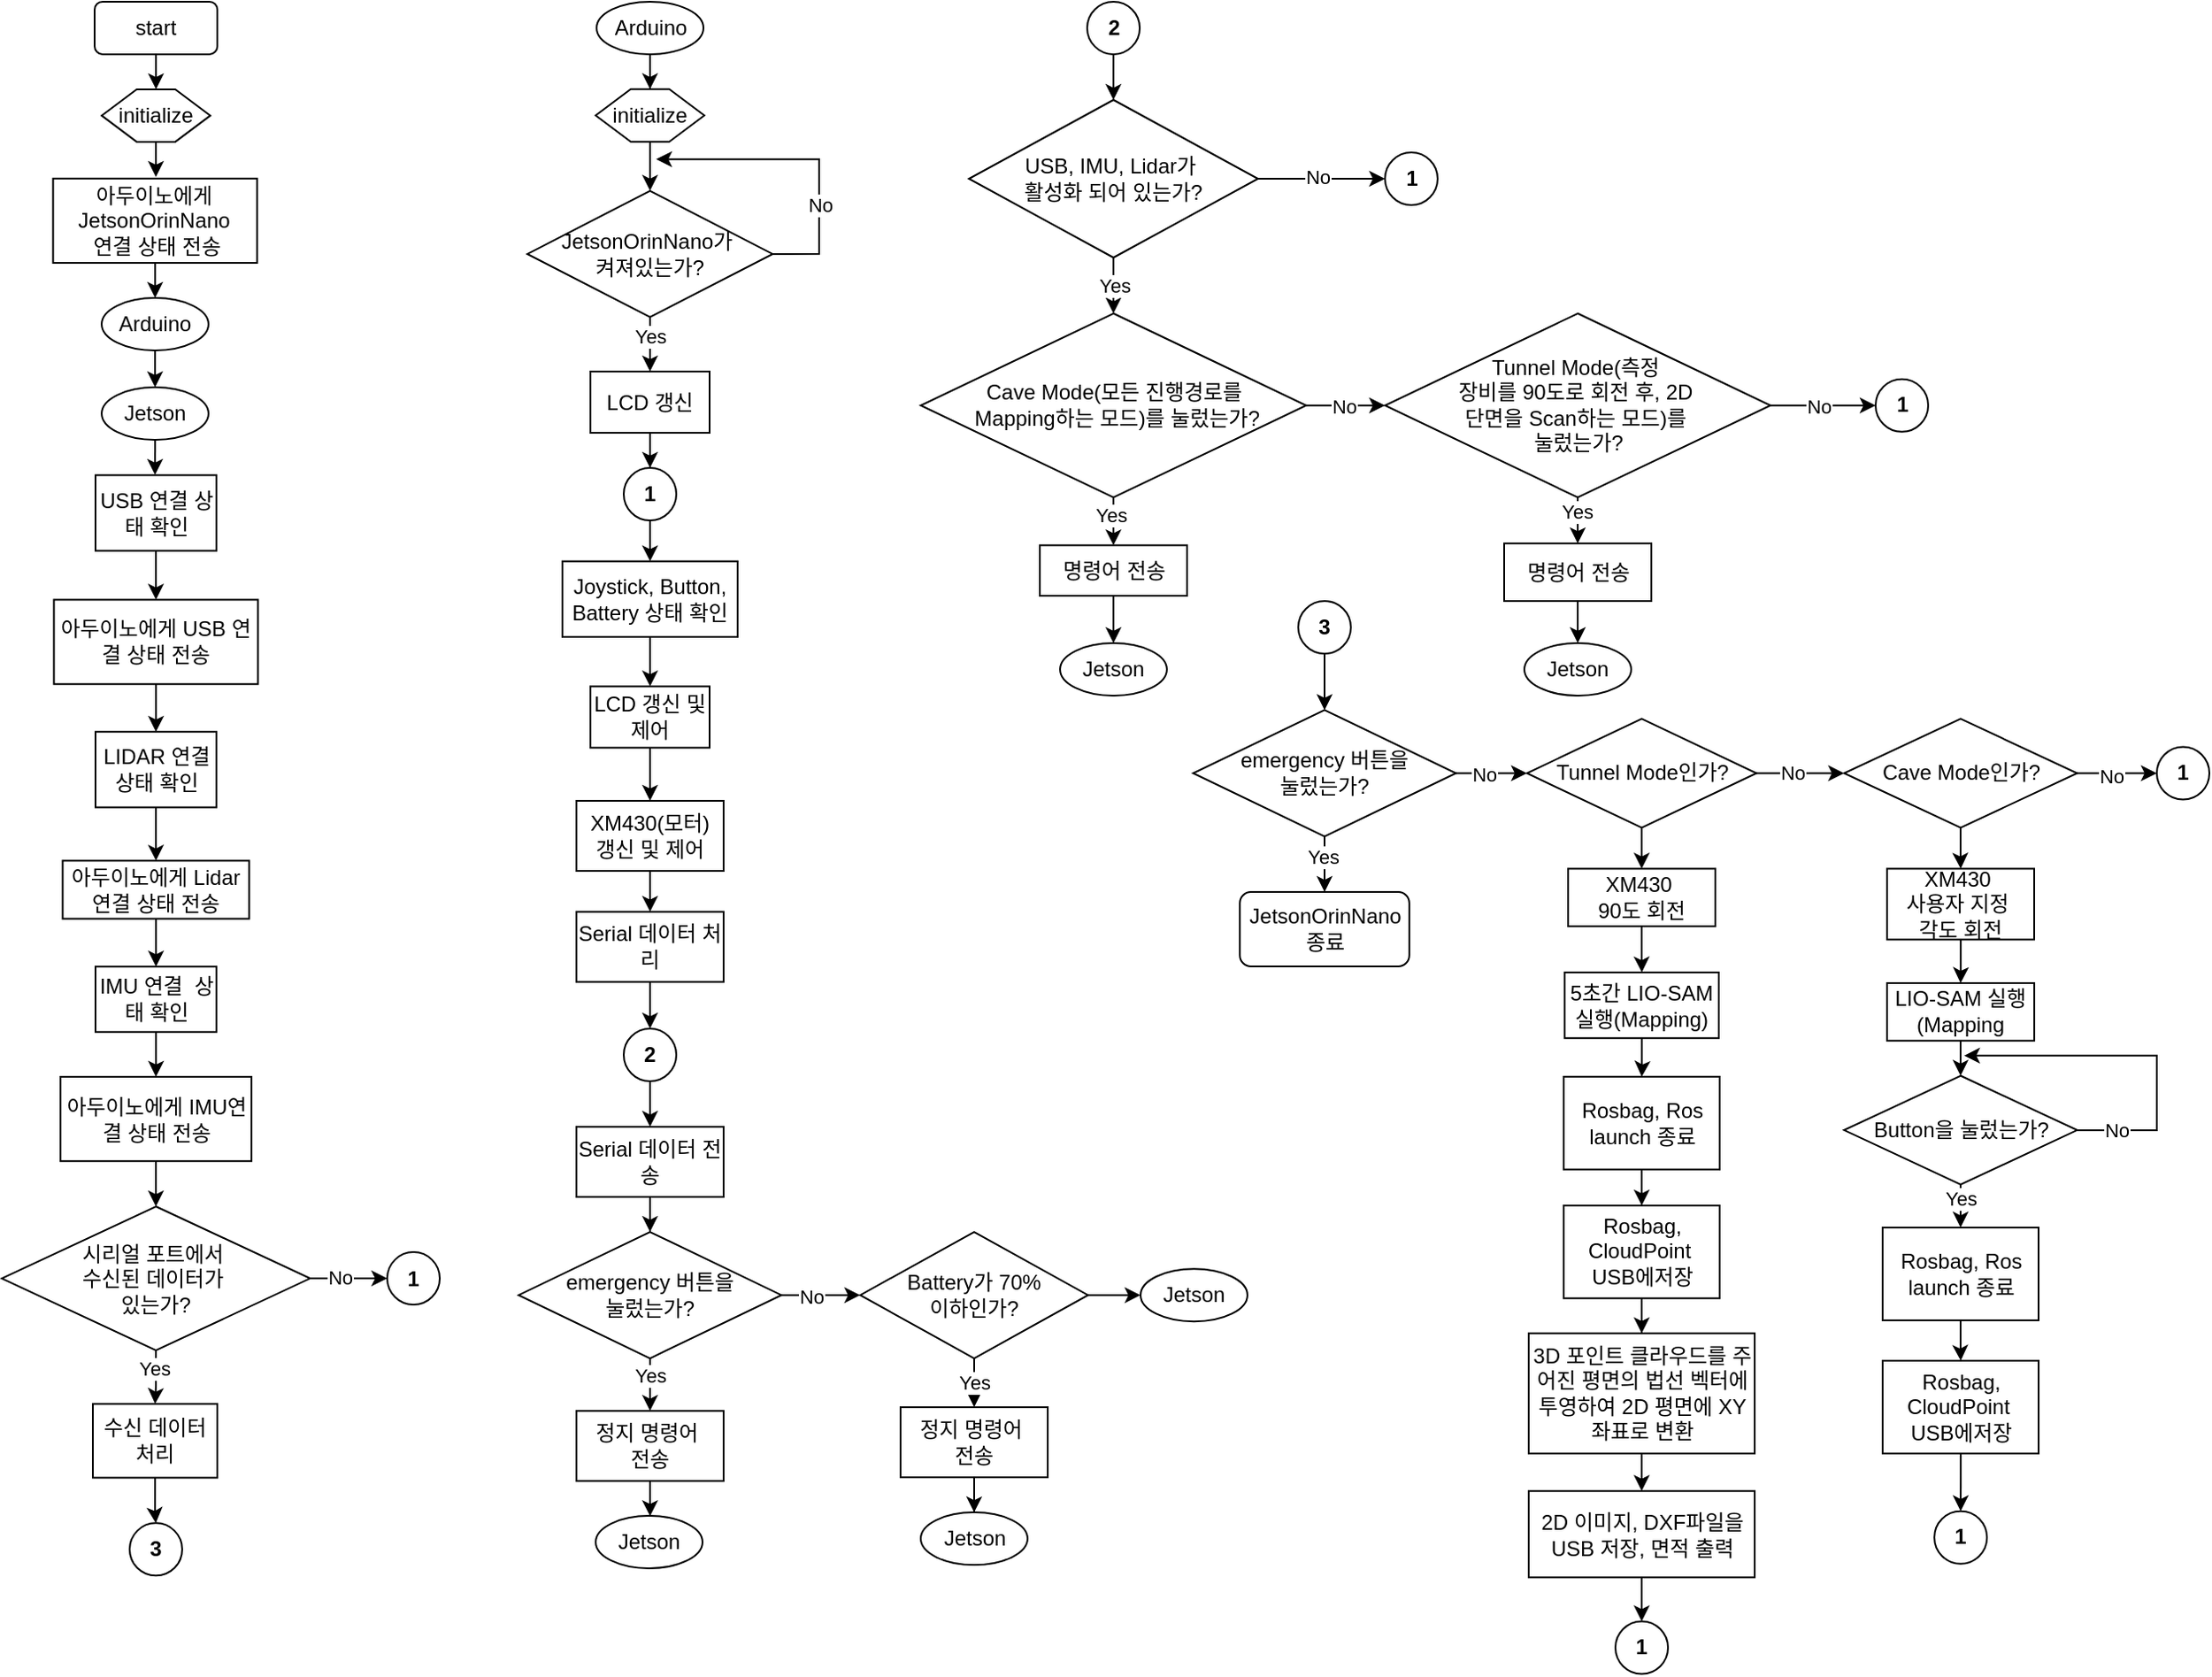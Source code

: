 <mxfile version="24.7.8">
  <diagram name="Page-1" id="edf60f1a-56cd-e834-aa8a-f176f3a09ee4">
    <mxGraphModel dx="1985" dy="1155" grid="1" gridSize="10" guides="1" tooltips="1" connect="1" arrows="1" fold="1" page="1" pageScale="1" pageWidth="1100" pageHeight="850" background="none" math="0" shadow="0">
      <root>
        <mxCell id="0" />
        <mxCell id="1" parent="0" />
        <mxCell id="meuf0fRk-erDVKs1MxpR-1" style="edgeStyle=orthogonalEdgeStyle;rounded=0;orthogonalLoop=1;jettySize=auto;html=1;exitX=0.5;exitY=1;exitDx=0;exitDy=0;entryX=0.5;entryY=0;entryDx=0;entryDy=0;fontSize=12;" parent="1" source="meuf0fRk-erDVKs1MxpR-2" target="meuf0fRk-erDVKs1MxpR-8" edge="1">
          <mxGeometry relative="1" as="geometry" />
        </mxCell>
        <mxCell id="meuf0fRk-erDVKs1MxpR-2" value="start" style="rounded=1;whiteSpace=wrap;html=1;fontSize=12;glass=0;strokeWidth=1;shadow=0;" parent="1" vertex="1">
          <mxGeometry x="103.03" y="3.95" width="70" height="30" as="geometry" />
        </mxCell>
        <mxCell id="d6xE9MRRm3WrtmApj2vJ-175" value="" style="edgeStyle=orthogonalEdgeStyle;rounded=0;orthogonalLoop=1;jettySize=auto;html=1;" edge="1" parent="1" source="meuf0fRk-erDVKs1MxpR-8" target="d6xE9MRRm3WrtmApj2vJ-173">
          <mxGeometry relative="1" as="geometry" />
        </mxCell>
        <mxCell id="meuf0fRk-erDVKs1MxpR-8" value="initialize" style="shape=hexagon;perimeter=hexagonPerimeter2;whiteSpace=wrap;html=1;fixedSize=1;" parent="1" vertex="1">
          <mxGeometry x="107.03" y="53.95" width="62" height="30" as="geometry" />
        </mxCell>
        <mxCell id="d6xE9MRRm3WrtmApj2vJ-8" value="" style="edgeStyle=orthogonalEdgeStyle;rounded=0;orthogonalLoop=1;jettySize=auto;html=1;" edge="1" parent="1" source="d6xE9MRRm3WrtmApj2vJ-5" target="d6xE9MRRm3WrtmApj2vJ-7">
          <mxGeometry relative="1" as="geometry" />
        </mxCell>
        <mxCell id="d6xE9MRRm3WrtmApj2vJ-5" value="initialize" style="shape=hexagon;perimeter=hexagonPerimeter2;whiteSpace=wrap;html=1;fixedSize=1;" vertex="1" parent="1">
          <mxGeometry x="389" y="53.88" width="62" height="30" as="geometry" />
        </mxCell>
        <mxCell id="d6xE9MRRm3WrtmApj2vJ-48" style="edgeStyle=orthogonalEdgeStyle;rounded=0;orthogonalLoop=1;jettySize=auto;html=1;exitX=1;exitY=0.5;exitDx=0;exitDy=0;" edge="1" parent="1" source="d6xE9MRRm3WrtmApj2vJ-7">
          <mxGeometry relative="1" as="geometry">
            <mxPoint x="423.5" y="93.88" as="targetPoint" />
            <mxPoint x="496.488" y="147.93" as="sourcePoint" />
            <Array as="points">
              <mxPoint x="516.5" y="147.88" />
              <mxPoint x="516.5" y="93.88" />
            </Array>
          </mxGeometry>
        </mxCell>
        <mxCell id="d6xE9MRRm3WrtmApj2vJ-49" value="No" style="edgeLabel;html=1;align=center;verticalAlign=middle;resizable=0;points=[];" vertex="1" connectable="0" parent="d6xE9MRRm3WrtmApj2vJ-48">
          <mxGeometry x="-0.875" y="1" relative="1" as="geometry">
            <mxPoint x="16" y="-27" as="offset" />
          </mxGeometry>
        </mxCell>
        <mxCell id="d6xE9MRRm3WrtmApj2vJ-51" value="" style="edgeStyle=orthogonalEdgeStyle;rounded=0;orthogonalLoop=1;jettySize=auto;html=1;entryX=0.5;entryY=0;entryDx=0;entryDy=0;" edge="1" parent="1" source="d6xE9MRRm3WrtmApj2vJ-7" target="d6xE9MRRm3WrtmApj2vJ-54">
          <mxGeometry relative="1" as="geometry">
            <mxPoint x="420" y="217" as="targetPoint" />
          </mxGeometry>
        </mxCell>
        <mxCell id="d6xE9MRRm3WrtmApj2vJ-52" value="Yes" style="edgeLabel;html=1;align=center;verticalAlign=middle;resizable=0;points=[];" vertex="1" connectable="0" parent="d6xE9MRRm3WrtmApj2vJ-51">
          <mxGeometry x="0.438" y="-3" relative="1" as="geometry">
            <mxPoint x="3" y="-6" as="offset" />
          </mxGeometry>
        </mxCell>
        <mxCell id="d6xE9MRRm3WrtmApj2vJ-7" value="JetsonOrinNano가&amp;nbsp;&lt;div&gt;켜져있는가&lt;span style=&quot;background-color: initial;&quot;&gt;?&lt;/span&gt;&lt;/div&gt;" style="rhombus;whiteSpace=wrap;html=1;fontSize=12;" vertex="1" parent="1">
          <mxGeometry x="350" y="111.9" width="140" height="72.09" as="geometry" />
        </mxCell>
        <mxCell id="d6xE9MRRm3WrtmApj2vJ-18" style="edgeStyle=orthogonalEdgeStyle;rounded=0;orthogonalLoop=1;jettySize=auto;html=1;exitX=0.5;exitY=1;exitDx=0;exitDy=0;entryX=0.5;entryY=0;entryDx=0;entryDy=0;" edge="1" parent="1" source="d6xE9MRRm3WrtmApj2vJ-22">
          <mxGeometry relative="1" as="geometry">
            <mxPoint x="141.02" y="317.29" as="sourcePoint" />
            <mxPoint x="138.02" y="298.54" as="targetPoint" />
          </mxGeometry>
        </mxCell>
        <mxCell id="d6xE9MRRm3WrtmApj2vJ-19" value="" style="edgeStyle=orthogonalEdgeStyle;rounded=0;orthogonalLoop=1;jettySize=auto;html=1;" edge="1" parent="1" source="d6xE9MRRm3WrtmApj2vJ-20" target="d6xE9MRRm3WrtmApj2vJ-27">
          <mxGeometry relative="1" as="geometry" />
        </mxCell>
        <mxCell id="d6xE9MRRm3WrtmApj2vJ-20" value="아두이노에게 USB 연결 상태 전송" style="rounded=0;whiteSpace=wrap;html=1;fontSize=12;" vertex="1" parent="1">
          <mxGeometry x="79.77" y="345.24" width="116.46" height="48.12" as="geometry" />
        </mxCell>
        <mxCell id="d6xE9MRRm3WrtmApj2vJ-21" value="" style="edgeStyle=orthogonalEdgeStyle;rounded=0;orthogonalLoop=1;jettySize=auto;html=1;" edge="1" parent="1" source="d6xE9MRRm3WrtmApj2vJ-22" target="d6xE9MRRm3WrtmApj2vJ-20">
          <mxGeometry relative="1" as="geometry" />
        </mxCell>
        <mxCell id="d6xE9MRRm3WrtmApj2vJ-22" value="USB 연결 상태 확인" style="rounded=0;whiteSpace=wrap;html=1;fontSize=12;" vertex="1" parent="1">
          <mxGeometry x="103.52" y="274.17" width="69.01" height="43.12" as="geometry" />
        </mxCell>
        <mxCell id="d6xE9MRRm3WrtmApj2vJ-23" style="edgeStyle=orthogonalEdgeStyle;rounded=0;orthogonalLoop=1;jettySize=auto;html=1;exitX=0.5;exitY=1;exitDx=0;exitDy=0;entryX=0.5;entryY=0;entryDx=0;entryDy=0;" edge="1" parent="1" source="d6xE9MRRm3WrtmApj2vJ-27">
          <mxGeometry relative="1" as="geometry">
            <mxPoint x="141.01" y="463.73" as="sourcePoint" />
            <mxPoint x="138.01" y="444.98" as="targetPoint" />
          </mxGeometry>
        </mxCell>
        <mxCell id="d6xE9MRRm3WrtmApj2vJ-24" value="" style="edgeStyle=orthogonalEdgeStyle;rounded=0;orthogonalLoop=1;jettySize=auto;html=1;" edge="1" parent="1" source="d6xE9MRRm3WrtmApj2vJ-27" target="d6xE9MRRm3WrtmApj2vJ-26">
          <mxGeometry relative="1" as="geometry" />
        </mxCell>
        <mxCell id="d6xE9MRRm3WrtmApj2vJ-25" value="" style="edgeStyle=orthogonalEdgeStyle;rounded=0;orthogonalLoop=1;jettySize=auto;html=1;" edge="1" parent="1" source="d6xE9MRRm3WrtmApj2vJ-26" target="d6xE9MRRm3WrtmApj2vJ-32">
          <mxGeometry relative="1" as="geometry" />
        </mxCell>
        <mxCell id="d6xE9MRRm3WrtmApj2vJ-26" value="아두이노에게 Lidar&lt;div&gt;연결 상태 전송&lt;/div&gt;" style="rounded=0;whiteSpace=wrap;html=1;fontSize=12;" vertex="1" parent="1">
          <mxGeometry x="84.76" y="494.17" width="106.46" height="33.12" as="geometry" />
        </mxCell>
        <mxCell id="d6xE9MRRm3WrtmApj2vJ-27" value="LIDAR 연결 상태 확인" style="rounded=0;whiteSpace=wrap;html=1;fontSize=12;" vertex="1" parent="1">
          <mxGeometry x="103.52" y="420.61" width="69.01" height="43.12" as="geometry" />
        </mxCell>
        <mxCell id="d6xE9MRRm3WrtmApj2vJ-28" style="edgeStyle=orthogonalEdgeStyle;rounded=0;orthogonalLoop=1;jettySize=auto;html=1;exitX=0.5;exitY=1;exitDx=0;exitDy=0;entryX=0.5;entryY=0;entryDx=0;entryDy=0;" edge="1" parent="1" source="d6xE9MRRm3WrtmApj2vJ-32">
          <mxGeometry relative="1" as="geometry">
            <mxPoint x="141.02" y="595.81" as="sourcePoint" />
            <mxPoint x="138.02" y="577.06" as="targetPoint" />
          </mxGeometry>
        </mxCell>
        <mxCell id="d6xE9MRRm3WrtmApj2vJ-29" value="" style="edgeStyle=orthogonalEdgeStyle;rounded=0;orthogonalLoop=1;jettySize=auto;html=1;" edge="1" parent="1" source="d6xE9MRRm3WrtmApj2vJ-30" target="d6xE9MRRm3WrtmApj2vJ-37">
          <mxGeometry relative="1" as="geometry" />
        </mxCell>
        <mxCell id="d6xE9MRRm3WrtmApj2vJ-30" value="아두이노에게 IMU연결 상태 전송" style="rounded=0;whiteSpace=wrap;html=1;fontSize=12;" vertex="1" parent="1">
          <mxGeometry x="83.54" y="617.49" width="108.99" height="48.12" as="geometry" />
        </mxCell>
        <mxCell id="d6xE9MRRm3WrtmApj2vJ-31" value="" style="edgeStyle=orthogonalEdgeStyle;rounded=0;orthogonalLoop=1;jettySize=auto;html=1;" edge="1" parent="1" source="d6xE9MRRm3WrtmApj2vJ-32" target="d6xE9MRRm3WrtmApj2vJ-30">
          <mxGeometry relative="1" as="geometry" />
        </mxCell>
        <mxCell id="d6xE9MRRm3WrtmApj2vJ-32" value="IMU 연결&amp;nbsp; 상태 확인" style="rounded=0;whiteSpace=wrap;html=1;fontSize=12;" vertex="1" parent="1">
          <mxGeometry x="103.5" y="554.61" width="69.05" height="37.28" as="geometry" />
        </mxCell>
        <mxCell id="d6xE9MRRm3WrtmApj2vJ-33" value="" style="edgeStyle=orthogonalEdgeStyle;rounded=0;orthogonalLoop=1;jettySize=auto;html=1;" edge="1" parent="1" source="d6xE9MRRm3WrtmApj2vJ-37">
          <mxGeometry relative="1" as="geometry">
            <mxPoint x="270" y="732.545" as="targetPoint" />
          </mxGeometry>
        </mxCell>
        <mxCell id="d6xE9MRRm3WrtmApj2vJ-34" value="No" style="edgeLabel;html=1;align=center;verticalAlign=middle;resizable=0;points=[];" vertex="1" connectable="0" parent="d6xE9MRRm3WrtmApj2vJ-33">
          <mxGeometry x="0.247" y="1" relative="1" as="geometry">
            <mxPoint x="-10" as="offset" />
          </mxGeometry>
        </mxCell>
        <mxCell id="d6xE9MRRm3WrtmApj2vJ-35" value="" style="edgeStyle=orthogonalEdgeStyle;rounded=0;orthogonalLoop=1;jettySize=auto;html=1;entryX=0.5;entryY=0;entryDx=0;entryDy=0;" edge="1" parent="1" source="d6xE9MRRm3WrtmApj2vJ-37" target="d6xE9MRRm3WrtmApj2vJ-47">
          <mxGeometry relative="1" as="geometry">
            <mxPoint x="138.03" y="803.59" as="targetPoint" />
          </mxGeometry>
        </mxCell>
        <mxCell id="d6xE9MRRm3WrtmApj2vJ-36" value="Yes" style="edgeLabel;html=1;align=center;verticalAlign=middle;resizable=0;points=[];" vertex="1" connectable="0" parent="d6xE9MRRm3WrtmApj2vJ-35">
          <mxGeometry x="0.367" y="1" relative="1" as="geometry">
            <mxPoint x="-2" y="-10" as="offset" />
          </mxGeometry>
        </mxCell>
        <mxCell id="d6xE9MRRm3WrtmApj2vJ-37" value="시리얼 포트에서&amp;nbsp;&lt;div&gt;수신된 데이터가&amp;nbsp;&lt;/div&gt;&lt;div&gt;있는가?&lt;/div&gt;" style="rhombus;whiteSpace=wrap;html=1;fontSize=12;" vertex="1" parent="1">
          <mxGeometry x="50" y="691.5" width="176" height="82.09" as="geometry" />
        </mxCell>
        <mxCell id="d6xE9MRRm3WrtmApj2vJ-38" value="" style="edgeStyle=orthogonalEdgeStyle;rounded=0;orthogonalLoop=1;jettySize=auto;html=1;exitX=0.5;exitY=1;exitDx=0;exitDy=0;" edge="1" parent="1" source="d6xE9MRRm3WrtmApj2vJ-47" target="d6xE9MRRm3WrtmApj2vJ-40">
          <mxGeometry relative="1" as="geometry">
            <mxPoint x="305.5" y="753.59" as="sourcePoint" />
          </mxGeometry>
        </mxCell>
        <mxCell id="d6xE9MRRm3WrtmApj2vJ-40" value="3" style="ellipse;whiteSpace=wrap;html=1;aspect=fixed;fontStyle=1" vertex="1" parent="1">
          <mxGeometry x="122.99" y="872.17" width="30" height="30" as="geometry" />
        </mxCell>
        <mxCell id="d6xE9MRRm3WrtmApj2vJ-47" value="수신 데이터 처리" style="rounded=0;whiteSpace=wrap;html=1;fontSize=12;" vertex="1" parent="1">
          <mxGeometry x="102.02" y="804.17" width="71.01" height="42.1" as="geometry" />
        </mxCell>
        <mxCell id="d6xE9MRRm3WrtmApj2vJ-62" value="" style="edgeStyle=orthogonalEdgeStyle;rounded=0;orthogonalLoop=1;jettySize=auto;html=1;" edge="1" parent="1" source="d6xE9MRRm3WrtmApj2vJ-54" target="d6xE9MRRm3WrtmApj2vJ-59">
          <mxGeometry relative="1" as="geometry" />
        </mxCell>
        <mxCell id="d6xE9MRRm3WrtmApj2vJ-54" value="LCD 갱신" style="rounded=0;whiteSpace=wrap;html=1;fontSize=12;" vertex="1" parent="1">
          <mxGeometry x="385.99" y="215" width="68.01" height="35" as="geometry" />
        </mxCell>
        <mxCell id="d6xE9MRRm3WrtmApj2vJ-64" value="" style="edgeStyle=orthogonalEdgeStyle;rounded=0;orthogonalLoop=1;jettySize=auto;html=1;" edge="1" parent="1" source="d6xE9MRRm3WrtmApj2vJ-59" target="d6xE9MRRm3WrtmApj2vJ-63">
          <mxGeometry relative="1" as="geometry" />
        </mxCell>
        <mxCell id="d6xE9MRRm3WrtmApj2vJ-59" value="1" style="ellipse;whiteSpace=wrap;html=1;aspect=fixed;fontStyle=1" vertex="1" parent="1">
          <mxGeometry x="405" y="270" width="30" height="30" as="geometry" />
        </mxCell>
        <mxCell id="d6xE9MRRm3WrtmApj2vJ-66" value="" style="edgeStyle=orthogonalEdgeStyle;rounded=0;orthogonalLoop=1;jettySize=auto;html=1;" edge="1" parent="1" source="d6xE9MRRm3WrtmApj2vJ-63" target="d6xE9MRRm3WrtmApj2vJ-65">
          <mxGeometry relative="1" as="geometry" />
        </mxCell>
        <mxCell id="d6xE9MRRm3WrtmApj2vJ-63" value="Joystick, Button, Battery 상태 확인" style="rounded=0;whiteSpace=wrap;html=1;fontSize=12;" vertex="1" parent="1">
          <mxGeometry x="370" y="323.32" width="100" height="43.12" as="geometry" />
        </mxCell>
        <mxCell id="d6xE9MRRm3WrtmApj2vJ-68" value="" style="edgeStyle=orthogonalEdgeStyle;rounded=0;orthogonalLoop=1;jettySize=auto;html=1;" edge="1" parent="1" source="d6xE9MRRm3WrtmApj2vJ-65" target="d6xE9MRRm3WrtmApj2vJ-67">
          <mxGeometry relative="1" as="geometry" />
        </mxCell>
        <mxCell id="d6xE9MRRm3WrtmApj2vJ-65" value="LCD 갱신 및 제어" style="rounded=0;whiteSpace=wrap;html=1;fontSize=12;" vertex="1" parent="1">
          <mxGeometry x="385.99" y="394.7" width="68.01" height="35" as="geometry" />
        </mxCell>
        <mxCell id="d6xE9MRRm3WrtmApj2vJ-70" value="" style="edgeStyle=orthogonalEdgeStyle;rounded=0;orthogonalLoop=1;jettySize=auto;html=1;" edge="1" parent="1" source="d6xE9MRRm3WrtmApj2vJ-67" target="d6xE9MRRm3WrtmApj2vJ-69">
          <mxGeometry relative="1" as="geometry" />
        </mxCell>
        <mxCell id="d6xE9MRRm3WrtmApj2vJ-67" value="XM430(모터) 갱신 및 제어" style="rounded=0;whiteSpace=wrap;html=1;fontSize=12;" vertex="1" parent="1">
          <mxGeometry x="377.99" y="460" width="84.01" height="40" as="geometry" />
        </mxCell>
        <mxCell id="d6xE9MRRm3WrtmApj2vJ-72" value="" style="edgeStyle=orthogonalEdgeStyle;rounded=0;orthogonalLoop=1;jettySize=auto;html=1;" edge="1" parent="1" source="d6xE9MRRm3WrtmApj2vJ-69">
          <mxGeometry relative="1" as="geometry">
            <mxPoint x="420" y="590" as="targetPoint" />
          </mxGeometry>
        </mxCell>
        <mxCell id="d6xE9MRRm3WrtmApj2vJ-69" value="Serial 데이터 처리" style="rounded=0;whiteSpace=wrap;html=1;fontSize=12;" vertex="1" parent="1">
          <mxGeometry x="377.99" y="523.32" width="84.01" height="40" as="geometry" />
        </mxCell>
        <mxCell id="d6xE9MRRm3WrtmApj2vJ-197" value="" style="edgeStyle=orthogonalEdgeStyle;rounded=0;orthogonalLoop=1;jettySize=auto;html=1;" edge="1" parent="1" source="d6xE9MRRm3WrtmApj2vJ-91" target="d6xE9MRRm3WrtmApj2vJ-196">
          <mxGeometry relative="1" as="geometry" />
        </mxCell>
        <mxCell id="d6xE9MRRm3WrtmApj2vJ-91" value="3" style="ellipse;whiteSpace=wrap;html=1;aspect=fixed;fontStyle=1" vertex="1" parent="1">
          <mxGeometry x="790.0" y="346.0" width="30" height="30" as="geometry" />
        </mxCell>
        <mxCell id="d6xE9MRRm3WrtmApj2vJ-141" value="" style="edgeStyle=orthogonalEdgeStyle;rounded=0;orthogonalLoop=1;jettySize=auto;html=1;" edge="1" parent="1" source="d6xE9MRRm3WrtmApj2vJ-98" target="d6xE9MRRm3WrtmApj2vJ-101">
          <mxGeometry relative="1" as="geometry" />
        </mxCell>
        <mxCell id="d6xE9MRRm3WrtmApj2vJ-98" value="2" style="ellipse;whiteSpace=wrap;html=1;aspect=fixed;fontStyle=1" vertex="1" parent="1">
          <mxGeometry x="669.51" y="3.95" width="30" height="30" as="geometry" />
        </mxCell>
        <mxCell id="d6xE9MRRm3WrtmApj2vJ-143" value="" style="edgeStyle=orthogonalEdgeStyle;rounded=0;orthogonalLoop=1;jettySize=auto;html=1;" edge="1" parent="1" source="d6xE9MRRm3WrtmApj2vJ-101" target="d6xE9MRRm3WrtmApj2vJ-142">
          <mxGeometry relative="1" as="geometry" />
        </mxCell>
        <mxCell id="d6xE9MRRm3WrtmApj2vJ-144" value="No" style="edgeLabel;html=1;align=center;verticalAlign=middle;resizable=0;points=[];" vertex="1" connectable="0" parent="d6xE9MRRm3WrtmApj2vJ-143">
          <mxGeometry x="-0.67" relative="1" as="geometry">
            <mxPoint x="22" y="-1" as="offset" />
          </mxGeometry>
        </mxCell>
        <mxCell id="d6xE9MRRm3WrtmApj2vJ-148" value="" style="edgeStyle=orthogonalEdgeStyle;rounded=0;orthogonalLoop=1;jettySize=auto;html=1;" edge="1" parent="1" source="d6xE9MRRm3WrtmApj2vJ-101" target="d6xE9MRRm3WrtmApj2vJ-147">
          <mxGeometry relative="1" as="geometry" />
        </mxCell>
        <mxCell id="d6xE9MRRm3WrtmApj2vJ-154" value="Yes" style="edgeLabel;html=1;align=center;verticalAlign=middle;resizable=0;points=[];" vertex="1" connectable="0" parent="d6xE9MRRm3WrtmApj2vJ-148">
          <mxGeometry x="-0.364" relative="1" as="geometry">
            <mxPoint as="offset" />
          </mxGeometry>
        </mxCell>
        <mxCell id="d6xE9MRRm3WrtmApj2vJ-101" value="USB, IMU, Lidar가&amp;nbsp;&lt;div&gt;활성화 되어 있는가?&lt;/div&gt;" style="rhombus;whiteSpace=wrap;html=1;fontSize=12;" vertex="1" parent="1">
          <mxGeometry x="602.01" y="60.0" width="165" height="90" as="geometry" />
        </mxCell>
        <mxCell id="d6xE9MRRm3WrtmApj2vJ-103" value="" style="edgeStyle=orthogonalEdgeStyle;rounded=0;orthogonalLoop=1;jettySize=auto;html=1;" edge="1" parent="1" source="d6xE9MRRm3WrtmApj2vJ-104" target="d6xE9MRRm3WrtmApj2vJ-109">
          <mxGeometry relative="1" as="geometry" />
        </mxCell>
        <mxCell id="d6xE9MRRm3WrtmApj2vJ-104" value="Serial 데이터 전송" style="rounded=0;whiteSpace=wrap;html=1;fontSize=12;" vertex="1" parent="1">
          <mxGeometry x="377.99" y="646.05" width="84.01" height="40" as="geometry" />
        </mxCell>
        <mxCell id="d6xE9MRRm3WrtmApj2vJ-105" value="" style="edgeStyle=orthogonalEdgeStyle;rounded=0;orthogonalLoop=1;jettySize=auto;html=1;" edge="1" parent="1" source="d6xE9MRRm3WrtmApj2vJ-109" target="d6xE9MRRm3WrtmApj2vJ-112">
          <mxGeometry relative="1" as="geometry" />
        </mxCell>
        <mxCell id="d6xE9MRRm3WrtmApj2vJ-106" value="No" style="edgeLabel;html=1;align=center;verticalAlign=middle;resizable=0;points=[];" vertex="1" connectable="0" parent="d6xE9MRRm3WrtmApj2vJ-105">
          <mxGeometry x="0.085" y="-4" relative="1" as="geometry">
            <mxPoint x="-8" y="-3" as="offset" />
          </mxGeometry>
        </mxCell>
        <mxCell id="d6xE9MRRm3WrtmApj2vJ-107" value="" style="edgeStyle=orthogonalEdgeStyle;rounded=0;orthogonalLoop=1;jettySize=auto;html=1;" edge="1" parent="1" source="d6xE9MRRm3WrtmApj2vJ-109" target="d6xE9MRRm3WrtmApj2vJ-114">
          <mxGeometry relative="1" as="geometry" />
        </mxCell>
        <mxCell id="d6xE9MRRm3WrtmApj2vJ-108" value="Yes" style="edgeLabel;html=1;align=center;verticalAlign=middle;resizable=0;points=[];" vertex="1" connectable="0" parent="d6xE9MRRm3WrtmApj2vJ-107">
          <mxGeometry x="-0.619" y="1" relative="1" as="geometry">
            <mxPoint x="-1" as="offset" />
          </mxGeometry>
        </mxCell>
        <mxCell id="d6xE9MRRm3WrtmApj2vJ-109" value="emergency 버튼을&lt;div&gt;눌렀는가?&lt;/div&gt;" style="rhombus;whiteSpace=wrap;html=1;fontSize=12;" vertex="1" parent="1">
          <mxGeometry x="345" y="706.05" width="150" height="72.09" as="geometry" />
        </mxCell>
        <mxCell id="d6xE9MRRm3WrtmApj2vJ-111" value="Yes" style="edgeStyle=orthogonalEdgeStyle;rounded=0;orthogonalLoop=1;jettySize=auto;html=1;" edge="1" parent="1">
          <mxGeometry relative="1" as="geometry">
            <mxPoint x="605.014" y="778.132" as="sourcePoint" />
            <mxPoint x="605.014" y="806.05" as="targetPoint" />
          </mxGeometry>
        </mxCell>
        <mxCell id="d6xE9MRRm3WrtmApj2vJ-140" value="" style="edgeStyle=orthogonalEdgeStyle;rounded=0;orthogonalLoop=1;jettySize=auto;html=1;" edge="1" parent="1" source="d6xE9MRRm3WrtmApj2vJ-112" target="d6xE9MRRm3WrtmApj2vJ-137">
          <mxGeometry relative="1" as="geometry" />
        </mxCell>
        <mxCell id="d6xE9MRRm3WrtmApj2vJ-112" value="Battery가 70%&lt;div&gt;이하인가?&lt;/div&gt;" style="rhombus;whiteSpace=wrap;html=1;fontSize=12;" vertex="1" parent="1">
          <mxGeometry x="540" y="706.05" width="130" height="72.09" as="geometry" />
        </mxCell>
        <mxCell id="d6xE9MRRm3WrtmApj2vJ-130" value="" style="edgeStyle=orthogonalEdgeStyle;rounded=0;orthogonalLoop=1;jettySize=auto;html=1;" edge="1" parent="1" source="d6xE9MRRm3WrtmApj2vJ-114" target="d6xE9MRRm3WrtmApj2vJ-129">
          <mxGeometry relative="1" as="geometry" />
        </mxCell>
        <mxCell id="d6xE9MRRm3WrtmApj2vJ-114" value="정지 명령어&amp;nbsp;&lt;div&gt;전송&lt;/div&gt;" style="rounded=0;whiteSpace=wrap;html=1;fontSize=12;" vertex="1" parent="1">
          <mxGeometry x="378" y="808.15" width="84.01" height="40" as="geometry" />
        </mxCell>
        <mxCell id="d6xE9MRRm3WrtmApj2vJ-138" value="" style="edgeStyle=orthogonalEdgeStyle;rounded=0;orthogonalLoop=1;jettySize=auto;html=1;" edge="1" parent="1" source="d6xE9MRRm3WrtmApj2vJ-116" target="d6xE9MRRm3WrtmApj2vJ-136">
          <mxGeometry relative="1" as="geometry" />
        </mxCell>
        <mxCell id="d6xE9MRRm3WrtmApj2vJ-116" value="정지 명령어&amp;nbsp;&lt;div&gt;전송&lt;/div&gt;" style="rounded=0;whiteSpace=wrap;html=1;fontSize=12;" vertex="1" parent="1">
          <mxGeometry x="562.99" y="806.05" width="84.01" height="40" as="geometry" />
        </mxCell>
        <mxCell id="d6xE9MRRm3WrtmApj2vJ-124" value="" style="edgeStyle=orthogonalEdgeStyle;rounded=0;orthogonalLoop=1;jettySize=auto;html=1;" edge="1" parent="1" source="d6xE9MRRm3WrtmApj2vJ-119" target="d6xE9MRRm3WrtmApj2vJ-104">
          <mxGeometry relative="1" as="geometry" />
        </mxCell>
        <mxCell id="d6xE9MRRm3WrtmApj2vJ-119" value="2" style="ellipse;whiteSpace=wrap;html=1;aspect=fixed;fontStyle=1" vertex="1" parent="1">
          <mxGeometry x="405.0" y="590" width="30" height="30" as="geometry" />
        </mxCell>
        <mxCell id="d6xE9MRRm3WrtmApj2vJ-174" value="" style="edgeStyle=orthogonalEdgeStyle;rounded=0;orthogonalLoop=1;jettySize=auto;html=1;" edge="1" parent="1" source="d6xE9MRRm3WrtmApj2vJ-125" target="d6xE9MRRm3WrtmApj2vJ-22">
          <mxGeometry relative="1" as="geometry" />
        </mxCell>
        <mxCell id="d6xE9MRRm3WrtmApj2vJ-125" value="Jetson" style="ellipse;whiteSpace=wrap;html=1;" vertex="1" parent="1">
          <mxGeometry x="107.04" y="224" width="60.97" height="30" as="geometry" />
        </mxCell>
        <mxCell id="d6xE9MRRm3WrtmApj2vJ-129" value="Jetson" style="ellipse;whiteSpace=wrap;html=1;" vertex="1" parent="1">
          <mxGeometry x="389.0" y="868" width="60.97" height="30" as="geometry" />
        </mxCell>
        <mxCell id="d6xE9MRRm3WrtmApj2vJ-135" value="" style="edgeStyle=orthogonalEdgeStyle;rounded=0;orthogonalLoop=1;jettySize=auto;html=1;" edge="1" parent="1" source="d6xE9MRRm3WrtmApj2vJ-132" target="d6xE9MRRm3WrtmApj2vJ-5">
          <mxGeometry relative="1" as="geometry" />
        </mxCell>
        <mxCell id="d6xE9MRRm3WrtmApj2vJ-132" value="Arduino" style="ellipse;whiteSpace=wrap;html=1;" vertex="1" parent="1">
          <mxGeometry x="389.52" y="3.95" width="60.97" height="30" as="geometry" />
        </mxCell>
        <mxCell id="d6xE9MRRm3WrtmApj2vJ-136" value="Jetson" style="ellipse;whiteSpace=wrap;html=1;" vertex="1" parent="1">
          <mxGeometry x="574.51" y="866.05" width="60.97" height="30" as="geometry" />
        </mxCell>
        <mxCell id="d6xE9MRRm3WrtmApj2vJ-137" value="Jetson" style="ellipse;whiteSpace=wrap;html=1;" vertex="1" parent="1">
          <mxGeometry x="700" y="727.1" width="60.97" height="30" as="geometry" />
        </mxCell>
        <mxCell id="d6xE9MRRm3WrtmApj2vJ-142" value="1" style="ellipse;whiteSpace=wrap;html=1;aspect=fixed;fontStyle=1" vertex="1" parent="1">
          <mxGeometry x="839.51" y="90" width="30" height="30" as="geometry" />
        </mxCell>
        <mxCell id="d6xE9MRRm3WrtmApj2vJ-158" value="" style="edgeStyle=orthogonalEdgeStyle;rounded=0;orthogonalLoop=1;jettySize=auto;html=1;" edge="1" parent="1" source="d6xE9MRRm3WrtmApj2vJ-147" target="d6xE9MRRm3WrtmApj2vJ-157">
          <mxGeometry relative="1" as="geometry" />
        </mxCell>
        <mxCell id="d6xE9MRRm3WrtmApj2vJ-159" value="No" style="edgeLabel;html=1;align=center;verticalAlign=middle;resizable=0;points=[];" vertex="1" connectable="0" parent="d6xE9MRRm3WrtmApj2vJ-158">
          <mxGeometry x="-0.061" y="-1" relative="1" as="geometry">
            <mxPoint y="-1" as="offset" />
          </mxGeometry>
        </mxCell>
        <mxCell id="d6xE9MRRm3WrtmApj2vJ-169" value="" style="edgeStyle=orthogonalEdgeStyle;rounded=0;orthogonalLoop=1;jettySize=auto;html=1;" edge="1" parent="1" source="d6xE9MRRm3WrtmApj2vJ-147" target="d6xE9MRRm3WrtmApj2vJ-167">
          <mxGeometry relative="1" as="geometry" />
        </mxCell>
        <mxCell id="d6xE9MRRm3WrtmApj2vJ-184" value="Yes" style="edgeLabel;html=1;align=center;verticalAlign=middle;resizable=0;points=[];" vertex="1" connectable="0" parent="d6xE9MRRm3WrtmApj2vJ-169">
          <mxGeometry x="-0.745" y="-3" relative="1" as="geometry">
            <mxPoint x="1" y="3" as="offset" />
          </mxGeometry>
        </mxCell>
        <mxCell id="d6xE9MRRm3WrtmApj2vJ-147" value="Cave Mode(모든 진행경로를&lt;div&gt;&amp;nbsp;Mapping하는 모드)를 눌렀는가?&lt;/div&gt;" style="rhombus;whiteSpace=wrap;html=1;fontSize=12;" vertex="1" parent="1">
          <mxGeometry x="574.51" y="181.88" width="220" height="105" as="geometry" />
        </mxCell>
        <mxCell id="d6xE9MRRm3WrtmApj2vJ-161" value="" style="edgeStyle=orthogonalEdgeStyle;rounded=0;orthogonalLoop=1;jettySize=auto;html=1;" edge="1" parent="1" source="d6xE9MRRm3WrtmApj2vJ-157" target="d6xE9MRRm3WrtmApj2vJ-160">
          <mxGeometry relative="1" as="geometry" />
        </mxCell>
        <mxCell id="d6xE9MRRm3WrtmApj2vJ-162" value="No" style="edgeLabel;html=1;align=center;verticalAlign=middle;resizable=0;points=[];" vertex="1" connectable="0" parent="d6xE9MRRm3WrtmApj2vJ-161">
          <mxGeometry x="-0.079" y="-2" relative="1" as="geometry">
            <mxPoint y="-2" as="offset" />
          </mxGeometry>
        </mxCell>
        <mxCell id="d6xE9MRRm3WrtmApj2vJ-170" value="" style="edgeStyle=orthogonalEdgeStyle;rounded=0;orthogonalLoop=1;jettySize=auto;html=1;" edge="1" parent="1" source="d6xE9MRRm3WrtmApj2vJ-157" target="d6xE9MRRm3WrtmApj2vJ-168">
          <mxGeometry relative="1" as="geometry" />
        </mxCell>
        <mxCell id="d6xE9MRRm3WrtmApj2vJ-185" value="Yes" style="edgeLabel;html=1;align=center;verticalAlign=middle;resizable=0;points=[];" vertex="1" connectable="0" parent="d6xE9MRRm3WrtmApj2vJ-170">
          <mxGeometry x="-0.851" y="-1" relative="1" as="geometry">
            <mxPoint y="4" as="offset" />
          </mxGeometry>
        </mxCell>
        <mxCell id="d6xE9MRRm3WrtmApj2vJ-157" value="Tunnel Mode(측정&amp;nbsp;&lt;div&gt;장비를&amp;nbsp;&lt;span style=&quot;background-color: initial;&quot;&gt;90도로&amp;nbsp;&lt;/span&gt;&lt;span style=&quot;background-color: initial;&quot;&gt;회전 후, 2D&amp;nbsp;&lt;/span&gt;&lt;/div&gt;&lt;div&gt;&lt;span style=&quot;background-color: initial;&quot;&gt;단면을&amp;nbsp;&lt;/span&gt;&lt;span style=&quot;background-color: initial;&quot;&gt;Scan하는&amp;nbsp;&lt;/span&gt;&lt;span style=&quot;background-color: initial;&quot;&gt;모드&lt;/span&gt;&lt;span style=&quot;background-color: initial;&quot;&gt;)를&amp;nbsp;&lt;/span&gt;&lt;div&gt;&lt;span style=&quot;background-color: initial;&quot;&gt;눌렀는가?&lt;/span&gt;&lt;/div&gt;&lt;/div&gt;" style="rhombus;whiteSpace=wrap;html=1;fontSize=12;" vertex="1" parent="1">
          <mxGeometry x="839.51" y="181.88" width="220" height="105" as="geometry" />
        </mxCell>
        <mxCell id="d6xE9MRRm3WrtmApj2vJ-160" value="1" style="ellipse;whiteSpace=wrap;html=1;aspect=fixed;fontStyle=1" vertex="1" parent="1">
          <mxGeometry x="1119.51" y="219.38" width="30" height="30" as="geometry" />
        </mxCell>
        <mxCell id="d6xE9MRRm3WrtmApj2vJ-163" value="Jetson" style="ellipse;whiteSpace=wrap;html=1;" vertex="1" parent="1">
          <mxGeometry x="654.03" y="370" width="60.97" height="30" as="geometry" />
        </mxCell>
        <mxCell id="d6xE9MRRm3WrtmApj2vJ-164" value="Jetson" style="ellipse;whiteSpace=wrap;html=1;" vertex="1" parent="1">
          <mxGeometry x="919.03" y="370" width="60.97" height="30" as="geometry" />
        </mxCell>
        <mxCell id="d6xE9MRRm3WrtmApj2vJ-171" value="" style="edgeStyle=orthogonalEdgeStyle;rounded=0;orthogonalLoop=1;jettySize=auto;html=1;" edge="1" parent="1" source="d6xE9MRRm3WrtmApj2vJ-167" target="d6xE9MRRm3WrtmApj2vJ-163">
          <mxGeometry relative="1" as="geometry" />
        </mxCell>
        <mxCell id="d6xE9MRRm3WrtmApj2vJ-167" value="명령어&amp;nbsp;&lt;span style=&quot;background-color: initial;&quot;&gt;전송&lt;/span&gt;" style="rounded=0;whiteSpace=wrap;html=1;fontSize=12;" vertex="1" parent="1">
          <mxGeometry x="642.5" y="314.18" width="84.01" height="28.82" as="geometry" />
        </mxCell>
        <mxCell id="d6xE9MRRm3WrtmApj2vJ-172" value="" style="edgeStyle=orthogonalEdgeStyle;rounded=0;orthogonalLoop=1;jettySize=auto;html=1;" edge="1" parent="1" source="d6xE9MRRm3WrtmApj2vJ-168" target="d6xE9MRRm3WrtmApj2vJ-164">
          <mxGeometry relative="1" as="geometry" />
        </mxCell>
        <mxCell id="d6xE9MRRm3WrtmApj2vJ-168" value="명령어&amp;nbsp;&lt;span style=&quot;background-color: initial;&quot;&gt;전송&lt;/span&gt;" style="rounded=0;whiteSpace=wrap;html=1;fontSize=12;" vertex="1" parent="1">
          <mxGeometry x="907.5" y="313.12" width="84.01" height="32.88" as="geometry" />
        </mxCell>
        <mxCell id="d6xE9MRRm3WrtmApj2vJ-177" value="" style="edgeStyle=orthogonalEdgeStyle;rounded=0;orthogonalLoop=1;jettySize=auto;html=1;" edge="1" parent="1" source="d6xE9MRRm3WrtmApj2vJ-173" target="d6xE9MRRm3WrtmApj2vJ-176">
          <mxGeometry relative="1" as="geometry" />
        </mxCell>
        <mxCell id="d6xE9MRRm3WrtmApj2vJ-173" value="아두이노에게 JetsonOrinNano&lt;div&gt;&amp;nbsp;연결 상태 전송&lt;/div&gt;" style="rounded=0;whiteSpace=wrap;html=1;fontSize=12;" vertex="1" parent="1">
          <mxGeometry x="79.29" y="104.9" width="116.46" height="48.12" as="geometry" />
        </mxCell>
        <mxCell id="d6xE9MRRm3WrtmApj2vJ-178" value="" style="edgeStyle=orthogonalEdgeStyle;rounded=0;orthogonalLoop=1;jettySize=auto;html=1;" edge="1" parent="1" source="d6xE9MRRm3WrtmApj2vJ-176" target="d6xE9MRRm3WrtmApj2vJ-125">
          <mxGeometry relative="1" as="geometry" />
        </mxCell>
        <mxCell id="d6xE9MRRm3WrtmApj2vJ-176" value="Arduino" style="ellipse;whiteSpace=wrap;html=1;" vertex="1" parent="1">
          <mxGeometry x="107.03" y="173.0" width="60.97" height="30" as="geometry" />
        </mxCell>
        <mxCell id="d6xE9MRRm3WrtmApj2vJ-180" value="1" style="ellipse;whiteSpace=wrap;html=1;aspect=fixed;fontStyle=1" vertex="1" parent="1">
          <mxGeometry x="270.0" y="717.54" width="30" height="30" as="geometry" />
        </mxCell>
        <mxCell id="d6xE9MRRm3WrtmApj2vJ-192" value="" style="edgeStyle=orthogonalEdgeStyle;rounded=0;orthogonalLoop=1;jettySize=auto;html=1;" edge="1" parent="1" source="d6xE9MRRm3WrtmApj2vJ-194" target="d6xE9MRRm3WrtmApj2vJ-195">
          <mxGeometry relative="1" as="geometry" />
        </mxCell>
        <mxCell id="d6xE9MRRm3WrtmApj2vJ-193" value="No" style="edgeLabel;html=1;align=center;verticalAlign=middle;resizable=0;points=[];" vertex="1" connectable="0" parent="d6xE9MRRm3WrtmApj2vJ-192">
          <mxGeometry x="-0.548" y="1" relative="1" as="geometry">
            <mxPoint x="9" as="offset" />
          </mxGeometry>
        </mxCell>
        <mxCell id="d6xE9MRRm3WrtmApj2vJ-207" value="" style="edgeStyle=orthogonalEdgeStyle;rounded=0;orthogonalLoop=1;jettySize=auto;html=1;" edge="1" parent="1" source="d6xE9MRRm3WrtmApj2vJ-194" target="d6xE9MRRm3WrtmApj2vJ-206">
          <mxGeometry relative="1" as="geometry" />
        </mxCell>
        <mxCell id="d6xE9MRRm3WrtmApj2vJ-194" value="Tunnel Mode인가?" style="rhombus;whiteSpace=wrap;html=1;fontSize=12;" vertex="1" parent="1">
          <mxGeometry x="920.51" y="413.21" width="131.02" height="62.09" as="geometry" />
        </mxCell>
        <mxCell id="d6xE9MRRm3WrtmApj2vJ-218" value="" style="edgeStyle=orthogonalEdgeStyle;rounded=0;orthogonalLoop=1;jettySize=auto;html=1;" edge="1" parent="1" source="d6xE9MRRm3WrtmApj2vJ-195" target="d6xE9MRRm3WrtmApj2vJ-217">
          <mxGeometry relative="1" as="geometry" />
        </mxCell>
        <mxCell id="d6xE9MRRm3WrtmApj2vJ-219" value="No" style="edgeLabel;html=1;align=center;verticalAlign=middle;resizable=0;points=[];" vertex="1" connectable="0" parent="d6xE9MRRm3WrtmApj2vJ-218">
          <mxGeometry x="-0.153" y="-3" relative="1" as="geometry">
            <mxPoint y="-2" as="offset" />
          </mxGeometry>
        </mxCell>
        <mxCell id="d6xE9MRRm3WrtmApj2vJ-235" value="" style="edgeStyle=orthogonalEdgeStyle;rounded=0;orthogonalLoop=1;jettySize=auto;html=1;" edge="1" parent="1" source="d6xE9MRRm3WrtmApj2vJ-195" target="d6xE9MRRm3WrtmApj2vJ-223">
          <mxGeometry relative="1" as="geometry" />
        </mxCell>
        <mxCell id="d6xE9MRRm3WrtmApj2vJ-195" value="Cave Mode인가?" style="rhombus;whiteSpace=wrap;html=1;fontSize=12;" vertex="1" parent="1">
          <mxGeometry x="1101.53" y="413.21" width="133.02" height="62.09" as="geometry" />
        </mxCell>
        <mxCell id="d6xE9MRRm3WrtmApj2vJ-198" value="" style="edgeStyle=orthogonalEdgeStyle;rounded=0;orthogonalLoop=1;jettySize=auto;html=1;" edge="1" parent="1" source="d6xE9MRRm3WrtmApj2vJ-196" target="d6xE9MRRm3WrtmApj2vJ-194">
          <mxGeometry relative="1" as="geometry" />
        </mxCell>
        <mxCell id="d6xE9MRRm3WrtmApj2vJ-201" value="No" style="edgeLabel;html=1;align=center;verticalAlign=middle;resizable=0;points=[];" vertex="1" connectable="0" parent="d6xE9MRRm3WrtmApj2vJ-198">
          <mxGeometry x="-0.485" relative="1" as="geometry">
            <mxPoint x="5" as="offset" />
          </mxGeometry>
        </mxCell>
        <mxCell id="d6xE9MRRm3WrtmApj2vJ-204" value="" style="edgeStyle=orthogonalEdgeStyle;rounded=0;orthogonalLoop=1;jettySize=auto;html=1;" edge="1" parent="1" source="d6xE9MRRm3WrtmApj2vJ-196" target="d6xE9MRRm3WrtmApj2vJ-202">
          <mxGeometry relative="1" as="geometry" />
        </mxCell>
        <mxCell id="d6xE9MRRm3WrtmApj2vJ-205" value="Yes" style="edgeLabel;html=1;align=center;verticalAlign=middle;resizable=0;points=[];" vertex="1" connectable="0" parent="d6xE9MRRm3WrtmApj2vJ-204">
          <mxGeometry x="0.169" y="6" relative="1" as="geometry">
            <mxPoint x="-7" as="offset" />
          </mxGeometry>
        </mxCell>
        <mxCell id="d6xE9MRRm3WrtmApj2vJ-196" value="emergency 버튼을&lt;div&gt;눌렀는가?&lt;/div&gt;" style="rhombus;whiteSpace=wrap;html=1;fontSize=12;" vertex="1" parent="1">
          <mxGeometry x="730" y="408.21" width="150" height="72.09" as="geometry" />
        </mxCell>
        <mxCell id="d6xE9MRRm3WrtmApj2vJ-202" value="JetsonOrinNano종료" style="rounded=1;whiteSpace=wrap;html=1;" vertex="1" parent="1">
          <mxGeometry x="756.63" y="512.05" width="96.75" height="42.46" as="geometry" />
        </mxCell>
        <mxCell id="d6xE9MRRm3WrtmApj2vJ-210" value="" style="edgeStyle=orthogonalEdgeStyle;rounded=0;orthogonalLoop=1;jettySize=auto;html=1;" edge="1" parent="1" source="d6xE9MRRm3WrtmApj2vJ-206" target="d6xE9MRRm3WrtmApj2vJ-209">
          <mxGeometry relative="1" as="geometry" />
        </mxCell>
        <mxCell id="d6xE9MRRm3WrtmApj2vJ-206" value="XM430&amp;nbsp;&lt;div&gt;90도 회전&lt;/div&gt;" style="rounded=0;whiteSpace=wrap;html=1;fontSize=12;" vertex="1" parent="1">
          <mxGeometry x="944.01" y="498.73" width="84.01" height="32.88" as="geometry" />
        </mxCell>
        <mxCell id="d6xE9MRRm3WrtmApj2vJ-257" value="" style="edgeStyle=orthogonalEdgeStyle;rounded=0;orthogonalLoop=1;jettySize=auto;html=1;" edge="1" parent="1" source="d6xE9MRRm3WrtmApj2vJ-209" target="d6xE9MRRm3WrtmApj2vJ-254">
          <mxGeometry relative="1" as="geometry" />
        </mxCell>
        <mxCell id="d6xE9MRRm3WrtmApj2vJ-209" value="5초간 LIO-SAM 실행(Mapping)" style="rounded=0;whiteSpace=wrap;html=1;fontSize=12;" vertex="1" parent="1">
          <mxGeometry x="942.05" y="557.93" width="87.95" height="37.46" as="geometry" />
        </mxCell>
        <mxCell id="d6xE9MRRm3WrtmApj2vJ-217" value="1" style="ellipse;whiteSpace=wrap;html=1;aspect=fixed;fontStyle=1" vertex="1" parent="1">
          <mxGeometry x="1280" y="429.26" width="30" height="30" as="geometry" />
        </mxCell>
        <mxCell id="d6xE9MRRm3WrtmApj2vJ-222" value="" style="edgeStyle=orthogonalEdgeStyle;rounded=0;orthogonalLoop=1;jettySize=auto;html=1;" edge="1" parent="1" source="d6xE9MRRm3WrtmApj2vJ-223" target="d6xE9MRRm3WrtmApj2vJ-227">
          <mxGeometry relative="1" as="geometry" />
        </mxCell>
        <mxCell id="d6xE9MRRm3WrtmApj2vJ-223" value="XM430&amp;nbsp;&lt;div&gt;사용자 지정&amp;nbsp;&lt;/div&gt;&lt;div&gt;각도 회전&lt;/div&gt;" style="rounded=0;whiteSpace=wrap;html=1;fontSize=12;" vertex="1" parent="1">
          <mxGeometry x="1126.06" y="498.73" width="83.95" height="40.44" as="geometry" />
        </mxCell>
        <mxCell id="d6xE9MRRm3WrtmApj2vJ-226" value="" style="edgeStyle=orthogonalEdgeStyle;rounded=0;orthogonalLoop=1;jettySize=auto;html=1;" edge="1" parent="1" source="d6xE9MRRm3WrtmApj2vJ-227">
          <mxGeometry relative="1" as="geometry">
            <mxPoint x="1168" y="616.86" as="targetPoint" />
          </mxGeometry>
        </mxCell>
        <mxCell id="d6xE9MRRm3WrtmApj2vJ-227" value="LIO-SAM 실행(Mapping" style="rounded=0;whiteSpace=wrap;html=1;fontSize=12;" vertex="1" parent="1">
          <mxGeometry x="1126.04" y="564" width="84.01" height="32.88" as="geometry" />
        </mxCell>
        <mxCell id="d6xE9MRRm3WrtmApj2vJ-240" value="1" style="ellipse;whiteSpace=wrap;html=1;aspect=fixed;fontStyle=1" vertex="1" parent="1">
          <mxGeometry x="1153.05" y="865.39" width="30" height="30" as="geometry" />
        </mxCell>
        <mxCell id="d6xE9MRRm3WrtmApj2vJ-261" value="" style="edgeStyle=orthogonalEdgeStyle;rounded=0;orthogonalLoop=1;jettySize=auto;html=1;" edge="1" parent="1" source="d6xE9MRRm3WrtmApj2vJ-241" target="d6xE9MRRm3WrtmApj2vJ-240">
          <mxGeometry relative="1" as="geometry" />
        </mxCell>
        <mxCell id="d6xE9MRRm3WrtmApj2vJ-241" value="Rosbag, CloudPoint&amp;nbsp;&lt;div&gt;USB에저장&lt;/div&gt;" style="rounded=0;whiteSpace=wrap;html=1;fontSize=12;" vertex="1" parent="1">
          <mxGeometry x="1123.55" y="779.52" width="88.99" height="52.92" as="geometry" />
        </mxCell>
        <mxCell id="d6xE9MRRm3WrtmApj2vJ-244" value="" style="edgeStyle=orthogonalEdgeStyle;rounded=0;orthogonalLoop=1;jettySize=auto;html=1;" edge="1" parent="1" source="d6xE9MRRm3WrtmApj2vJ-242">
          <mxGeometry relative="1" as="geometry">
            <mxPoint x="1170" y="605.39" as="targetPoint" />
            <Array as="points">
              <mxPoint x="1280" y="648.39" />
              <mxPoint x="1280" y="605.39" />
            </Array>
          </mxGeometry>
        </mxCell>
        <mxCell id="d6xE9MRRm3WrtmApj2vJ-245" value="No" style="edgeLabel;html=1;align=center;verticalAlign=middle;resizable=0;points=[];" vertex="1" connectable="0" parent="d6xE9MRRm3WrtmApj2vJ-244">
          <mxGeometry x="-0.882" relative="1" as="geometry">
            <mxPoint x="11" as="offset" />
          </mxGeometry>
        </mxCell>
        <mxCell id="d6xE9MRRm3WrtmApj2vJ-259" value="" style="edgeStyle=orthogonalEdgeStyle;rounded=0;orthogonalLoop=1;jettySize=auto;html=1;" edge="1" parent="1" source="d6xE9MRRm3WrtmApj2vJ-242" target="d6xE9MRRm3WrtmApj2vJ-258">
          <mxGeometry relative="1" as="geometry" />
        </mxCell>
        <mxCell id="d6xE9MRRm3WrtmApj2vJ-263" value="Yes" style="edgeLabel;html=1;align=center;verticalAlign=middle;resizable=0;points=[];" vertex="1" connectable="0" parent="d6xE9MRRm3WrtmApj2vJ-259">
          <mxGeometry x="0.333" relative="1" as="geometry">
            <mxPoint y="2" as="offset" />
          </mxGeometry>
        </mxCell>
        <mxCell id="d6xE9MRRm3WrtmApj2vJ-242" value="Button을 눌렀는가?" style="rhombus;whiteSpace=wrap;html=1;fontSize=12;" vertex="1" parent="1">
          <mxGeometry x="1101.52" y="616.89" width="133.02" height="62.09" as="geometry" />
        </mxCell>
        <mxCell id="d6xE9MRRm3WrtmApj2vJ-247" value="" style="edgeStyle=orthogonalEdgeStyle;rounded=0;orthogonalLoop=1;jettySize=auto;html=1;" edge="1" parent="1" source="d6xE9MRRm3WrtmApj2vJ-248" target="d6xE9MRRm3WrtmApj2vJ-250">
          <mxGeometry relative="1" as="geometry" />
        </mxCell>
        <mxCell id="d6xE9MRRm3WrtmApj2vJ-248" value="Rosbag, CloudPoint&amp;nbsp;&lt;div&gt;USB에저장&lt;/div&gt;" style="rounded=0;whiteSpace=wrap;html=1;fontSize=12;" vertex="1" parent="1">
          <mxGeometry x="941.5" y="690.94" width="88.99" height="52.92" as="geometry" />
        </mxCell>
        <mxCell id="d6xE9MRRm3WrtmApj2vJ-249" value="" style="edgeStyle=orthogonalEdgeStyle;rounded=0;orthogonalLoop=1;jettySize=auto;html=1;" edge="1" parent="1" source="d6xE9MRRm3WrtmApj2vJ-250" target="d6xE9MRRm3WrtmApj2vJ-252">
          <mxGeometry relative="1" as="geometry" />
        </mxCell>
        <mxCell id="d6xE9MRRm3WrtmApj2vJ-250" value="3D 포인트 클라우드를 주어진 평면의 법선 벡터에 투영하여 2D 평면에 XY 좌표로 변환" style="rounded=0;whiteSpace=wrap;html=1;fontSize=12;" vertex="1" parent="1">
          <mxGeometry x="921.52" y="763.86" width="128.97" height="68.58" as="geometry" />
        </mxCell>
        <mxCell id="d6xE9MRRm3WrtmApj2vJ-251" value="" style="edgeStyle=orthogonalEdgeStyle;rounded=0;orthogonalLoop=1;jettySize=auto;html=1;" edge="1" parent="1" source="d6xE9MRRm3WrtmApj2vJ-252" target="d6xE9MRRm3WrtmApj2vJ-253">
          <mxGeometry relative="1" as="geometry" />
        </mxCell>
        <mxCell id="d6xE9MRRm3WrtmApj2vJ-252" value="2D 이미지, DXF파일을 USB 저장, 면적 출력" style="rounded=0;whiteSpace=wrap;html=1;fontSize=12;" vertex="1" parent="1">
          <mxGeometry x="921.52" y="853.86" width="128.98" height="49.29" as="geometry" />
        </mxCell>
        <mxCell id="d6xE9MRRm3WrtmApj2vJ-253" value="1" style="ellipse;whiteSpace=wrap;html=1;aspect=fixed;fontStyle=1" vertex="1" parent="1">
          <mxGeometry x="971.01" y="928.25" width="30" height="30" as="geometry" />
        </mxCell>
        <mxCell id="d6xE9MRRm3WrtmApj2vJ-256" value="" style="edgeStyle=orthogonalEdgeStyle;rounded=0;orthogonalLoop=1;jettySize=auto;html=1;" edge="1" parent="1" source="d6xE9MRRm3WrtmApj2vJ-254" target="d6xE9MRRm3WrtmApj2vJ-248">
          <mxGeometry relative="1" as="geometry" />
        </mxCell>
        <mxCell id="d6xE9MRRm3WrtmApj2vJ-254" value="Rosbag, Ros launch 종료" style="rounded=0;whiteSpace=wrap;html=1;fontSize=12;" vertex="1" parent="1">
          <mxGeometry x="941.51" y="617.44" width="88.99" height="52.92" as="geometry" />
        </mxCell>
        <mxCell id="d6xE9MRRm3WrtmApj2vJ-260" value="" style="edgeStyle=orthogonalEdgeStyle;rounded=0;orthogonalLoop=1;jettySize=auto;html=1;" edge="1" parent="1" source="d6xE9MRRm3WrtmApj2vJ-258" target="d6xE9MRRm3WrtmApj2vJ-241">
          <mxGeometry relative="1" as="geometry" />
        </mxCell>
        <mxCell id="d6xE9MRRm3WrtmApj2vJ-258" value="Rosbag, Ros launch 종료" style="rounded=0;whiteSpace=wrap;html=1;fontSize=12;" vertex="1" parent="1">
          <mxGeometry x="1123.53" y="703.53" width="88.99" height="52.92" as="geometry" />
        </mxCell>
      </root>
    </mxGraphModel>
  </diagram>
</mxfile>

